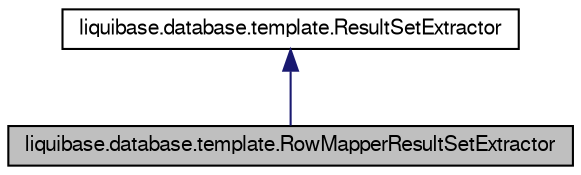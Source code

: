 digraph G
{
  edge [fontname="FreeSans",fontsize=10,labelfontname="FreeSans",labelfontsize=10];
  node [fontname="FreeSans",fontsize=10,shape=record];
  Node1 [label="liquibase.database.template.RowMapperResultSetExtractor",height=0.2,width=0.4,color="black", fillcolor="grey75", style="filled" fontcolor="black"];
  Node2 -> Node1 [dir=back,color="midnightblue",fontsize=10,style="solid",fontname="FreeSans"];
  Node2 [label="liquibase.database.template.ResultSetExtractor",height=0.2,width=0.4,color="black", fillcolor="white", style="filled",URL="$interfaceliquibase_1_1database_1_1template_1_1_result_set_extractor.html",tooltip="Callback interface used by JdbcTemplate&#39;s query methods."];
}

